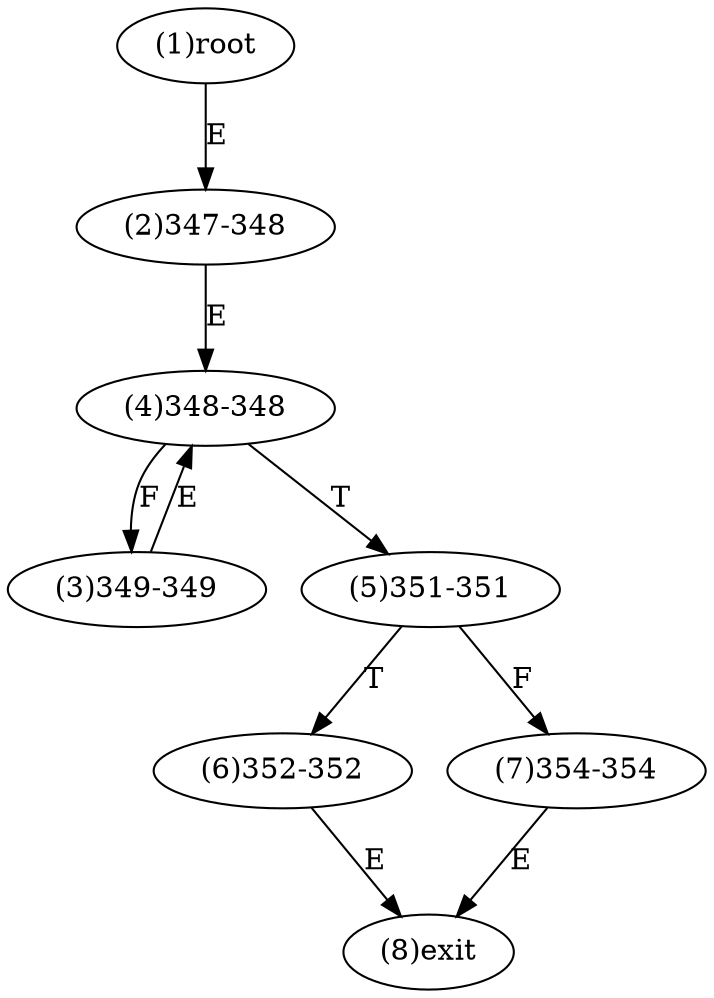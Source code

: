 digraph "" { 
1[ label="(1)root"];
2[ label="(2)347-348"];
3[ label="(3)349-349"];
4[ label="(4)348-348"];
5[ label="(5)351-351"];
6[ label="(6)352-352"];
7[ label="(7)354-354"];
8[ label="(8)exit"];
1->2[ label="E"];
2->4[ label="E"];
3->4[ label="E"];
4->3[ label="F"];
4->5[ label="T"];
5->7[ label="F"];
5->6[ label="T"];
6->8[ label="E"];
7->8[ label="E"];
}